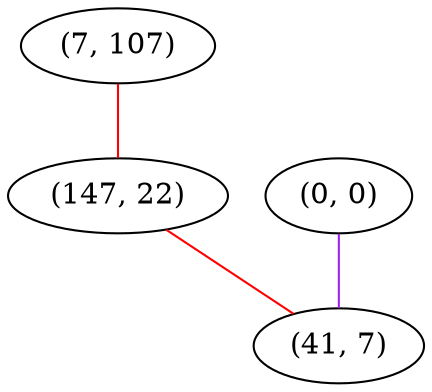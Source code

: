 graph "" {
"(7, 107)";
"(0, 0)";
"(147, 22)";
"(41, 7)";
"(7, 107)" -- "(147, 22)"  [color=red, key=0, weight=1];
"(0, 0)" -- "(41, 7)"  [color=purple, key=0, weight=4];
"(147, 22)" -- "(41, 7)"  [color=red, key=0, weight=1];
}
